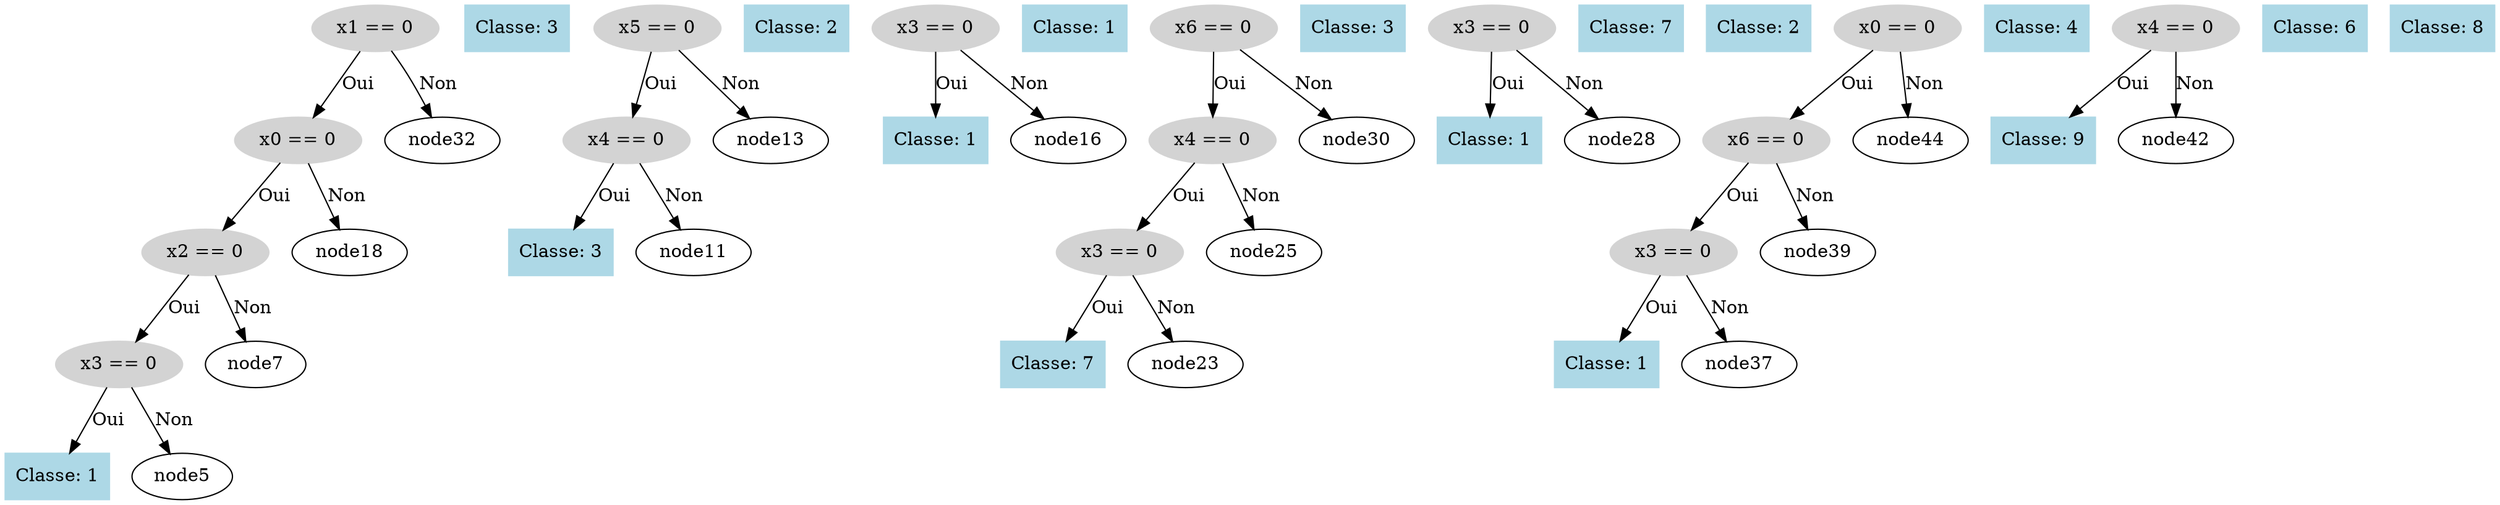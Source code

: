 digraph DecisionTree {
  node0 [label="x1 == 0", shape=ellipse, style=filled, color=lightgray];
  node0 -> node1 [label="Oui"];
  node1 [label="x0 == 0", shape=ellipse, style=filled, color=lightgray];
  node1 -> node2 [label="Oui"];
  node2 [label="x2 == 0", shape=ellipse, style=filled, color=lightgray];
  node2 -> node3 [label="Oui"];
  node3 [label="x3 == 0", shape=ellipse, style=filled, color=lightgray];
  node3 -> node4 [label="Oui"];
  node4 [label="Classe: 1", shape=box, style=filled, color=lightblue];
  node3 -> node5 [label="Non"];
  node6 [label="Classe: 3", shape=box, style=filled, color=lightblue];
  node2 -> node7 [label="Non"];
  node8 [label="x5 == 0", shape=ellipse, style=filled, color=lightgray];
  node8 -> node9 [label="Oui"];
  node9 [label="x4 == 0", shape=ellipse, style=filled, color=lightgray];
  node9 -> node10 [label="Oui"];
  node10 [label="Classe: 3", shape=box, style=filled, color=lightblue];
  node9 -> node11 [label="Non"];
  node12 [label="Classe: 2", shape=box, style=filled, color=lightblue];
  node8 -> node13 [label="Non"];
  node14 [label="x3 == 0", shape=ellipse, style=filled, color=lightgray];
  node14 -> node15 [label="Oui"];
  node15 [label="Classe: 1", shape=box, style=filled, color=lightblue];
  node14 -> node16 [label="Non"];
  node17 [label="Classe: 1", shape=box, style=filled, color=lightblue];
  node1 -> node18 [label="Non"];
  node19 [label="x6 == 0", shape=ellipse, style=filled, color=lightgray];
  node19 -> node20 [label="Oui"];
  node20 [label="x4 == 0", shape=ellipse, style=filled, color=lightgray];
  node20 -> node21 [label="Oui"];
  node21 [label="x3 == 0", shape=ellipse, style=filled, color=lightgray];
  node21 -> node22 [label="Oui"];
  node22 [label="Classe: 7", shape=box, style=filled, color=lightblue];
  node21 -> node23 [label="Non"];
  node24 [label="Classe: 3", shape=box, style=filled, color=lightblue];
  node20 -> node25 [label="Non"];
  node26 [label="x3 == 0", shape=ellipse, style=filled, color=lightgray];
  node26 -> node27 [label="Oui"];
  node27 [label="Classe: 1", shape=box, style=filled, color=lightblue];
  node26 -> node28 [label="Non"];
  node29 [label="Classe: 7", shape=box, style=filled, color=lightblue];
  node19 -> node30 [label="Non"];
  node31 [label="Classe: 2", shape=box, style=filled, color=lightblue];
  node0 -> node32 [label="Non"];
  node33 [label="x0 == 0", shape=ellipse, style=filled, color=lightgray];
  node33 -> node34 [label="Oui"];
  node34 [label="x6 == 0", shape=ellipse, style=filled, color=lightgray];
  node34 -> node35 [label="Oui"];
  node35 [label="x3 == 0", shape=ellipse, style=filled, color=lightgray];
  node35 -> node36 [label="Oui"];
  node36 [label="Classe: 1", shape=box, style=filled, color=lightblue];
  node35 -> node37 [label="Non"];
  node38 [label="Classe: 4", shape=box, style=filled, color=lightblue];
  node34 -> node39 [label="Non"];
  node40 [label="x4 == 0", shape=ellipse, style=filled, color=lightgray];
  node40 -> node41 [label="Oui"];
  node41 [label="Classe: 9", shape=box, style=filled, color=lightblue];
  node40 -> node42 [label="Non"];
  node43 [label="Classe: 6", shape=box, style=filled, color=lightblue];
  node33 -> node44 [label="Non"];
  node45 [label="Classe: 8", shape=box, style=filled, color=lightblue];
}
